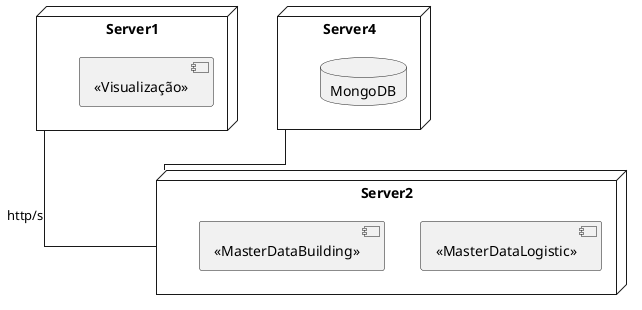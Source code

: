 @startuml

skinparam linetype ortho

node Server1{
   component "<<Visualização>>" as V {
    }
}

node Server2{
  component "<<MasterDataLogistic>>" as MDL{
  }

  component "<<MasterDataBuilding>>" as MDB{
  }
}



node Server4{
  database MongoDB
}



Server1 -d- Server2: http/s
Server2 -u- Server4
@enduml
